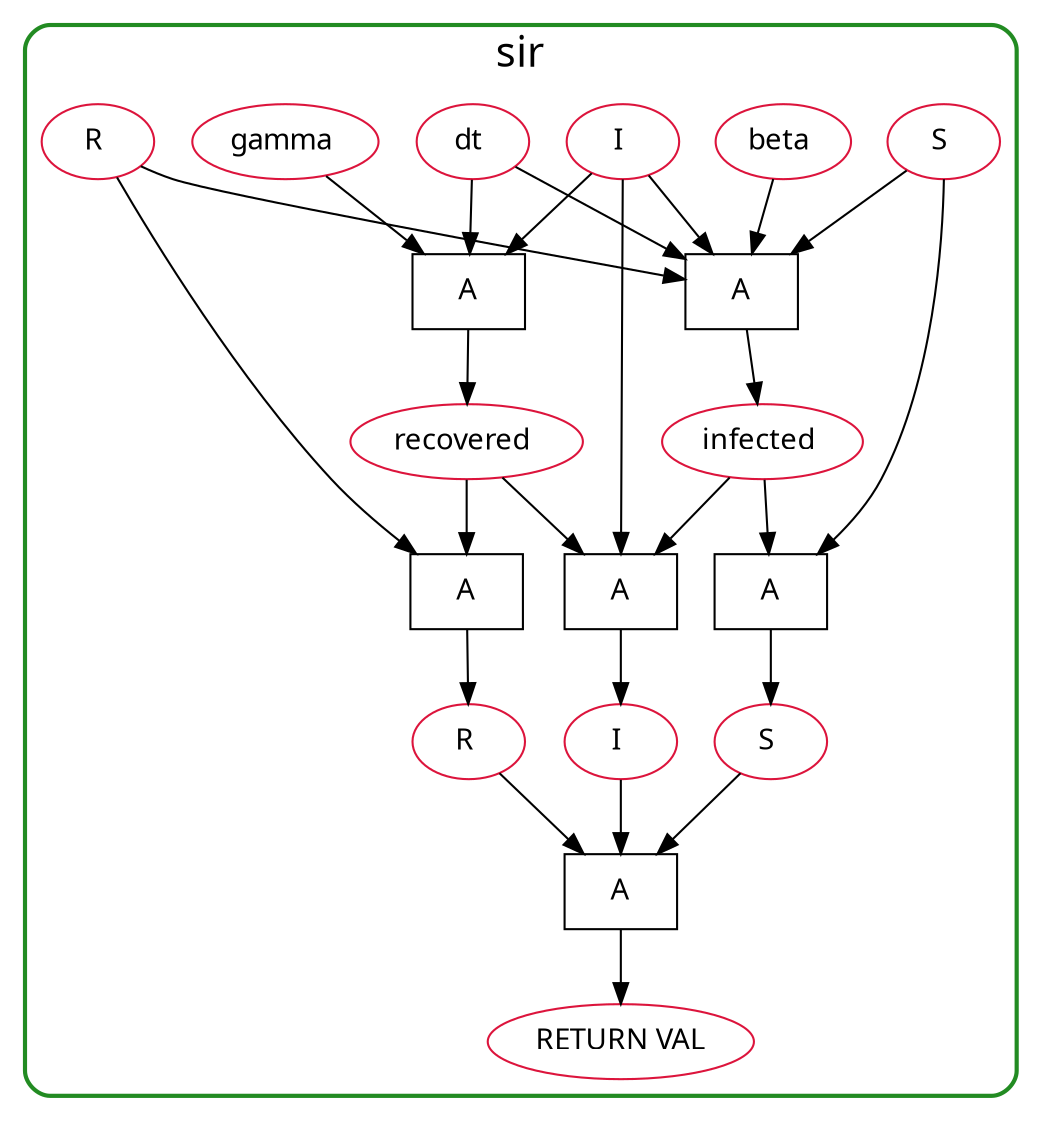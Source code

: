 strict digraph "" {
	graph [dpi=227,
		fontname=Menlo,
		fontsize=20,
		rankdir=TB
	];
	node [fontname=Menlo,
		label="\N"
	];
	subgraph "cluster_Function::Simple_SIR::Simple_SIR::sir::0" {
		graph [color=forestgreen,
			label=sir,
			rankdir=TB,
			style="bold, rounded"
		];
		"Function::Simple_SIR::Simple_SIR.sir::assign.infected::-1"	[label=A,
			padding=10,
			shape=rectangle];
		"Variable::Simple_SIR::Simple_SIR.sir::beta::-1"	[color=crimson,
			fillcolor=white,
			fontcolor=black,
			label="beta ",
			padding=15];
		"Variable::Simple_SIR::Simple_SIR.sir::S::-1"	[color=crimson,
			fillcolor=white,
			fontcolor=black,
			label="S ",
			padding=15];
		"Variable::Simple_SIR::Simple_SIR.sir::I::-1"	[color=crimson,
			fillcolor=white,
			fontcolor=black,
			label="I ",
			padding=15];
		"Variable::Simple_SIR::Simple_SIR.sir::R::-1"	[color=crimson,
			fillcolor=white,
			fontcolor=black,
			label="R ",
			padding=15];
		"Variable::Simple_SIR::Simple_SIR.sir::dt::-1"	[color=crimson,
			fillcolor=white,
			fontcolor=black,
			label="dt ",
			padding=15];
		"Variable::Simple_SIR::Simple_SIR.sir::infected::-1"	[color=crimson,
			fillcolor=white,
			fontcolor=black,
			label="infected ",
			padding=15];
		"Function::Simple_SIR::Simple_SIR.sir::assign.recovered::-1"	[label=A,
			padding=10,
			shape=rectangle];
		"Variable::Simple_SIR::Simple_SIR.sir::gamma::-1"	[color=crimson,
			fillcolor=white,
			fontcolor=black,
			label="gamma ",
			padding=15];
		"Variable::Simple_SIR::Simple_SIR.sir::recovered::-1"	[color=crimson,
			fillcolor=white,
			fontcolor=black,
			label="recovered ",
			padding=15];
		"Function::Simple_SIR::Simple_SIR.sir::assign.S::0"	[label=A,
			padding=10,
			shape=rectangle];
		"Variable::Simple_SIR::Simple_SIR.sir::S::0"	[color=crimson,
			fillcolor=white,
			fontcolor=black,
			label="S ",
			padding=15];
		"Function::Simple_SIR::Simple_SIR.sir::assign.I::0"	[label=A,
			padding=10,
			shape=rectangle];
		"Variable::Simple_SIR::Simple_SIR.sir::I::0"	[color=crimson,
			fillcolor=white,
			fontcolor=black,
			label="I ",
			padding=15];
		"Function::Simple_SIR::Simple_SIR.sir::assign.R::0"	[label=A,
			padding=10,
			shape=rectangle];
		"Variable::Simple_SIR::Simple_SIR.sir::R::0"	[color=crimson,
			fillcolor=white,
			fontcolor=black,
			label="R ",
			padding=15];
		"Function::Simple_SIR::Simple_SIR.sir::assign.RETURN_VAL::-1"	[label=A,
			padding=10,
			shape=rectangle];
		"Variable::Simple_SIR::Simple_SIR.sir::RETURN_VAL::-1"	[color=crimson,
			fillcolor=white,
			fontcolor=black,
			label="RETURN VAL",
			padding=15];
	}
	"Function::Simple_SIR::Simple_SIR.sir::assign.infected::-1" -> "Variable::Simple_SIR::Simple_SIR.sir::infected::-1";
	"Variable::Simple_SIR::Simple_SIR.sir::beta::-1" -> "Function::Simple_SIR::Simple_SIR.sir::assign.infected::-1";
	"Variable::Simple_SIR::Simple_SIR.sir::S::-1" -> "Function::Simple_SIR::Simple_SIR.sir::assign.infected::-1";
	"Variable::Simple_SIR::Simple_SIR.sir::S::-1" -> "Function::Simple_SIR::Simple_SIR.sir::assign.S::0";
	"Variable::Simple_SIR::Simple_SIR.sir::I::-1" -> "Function::Simple_SIR::Simple_SIR.sir::assign.infected::-1";
	"Variable::Simple_SIR::Simple_SIR.sir::I::-1" -> "Function::Simple_SIR::Simple_SIR.sir::assign.recovered::-1";
	"Variable::Simple_SIR::Simple_SIR.sir::I::-1" -> "Function::Simple_SIR::Simple_SIR.sir::assign.I::0";
	"Variable::Simple_SIR::Simple_SIR.sir::R::-1" -> "Function::Simple_SIR::Simple_SIR.sir::assign.infected::-1";
	"Variable::Simple_SIR::Simple_SIR.sir::R::-1" -> "Function::Simple_SIR::Simple_SIR.sir::assign.R::0";
	"Variable::Simple_SIR::Simple_SIR.sir::dt::-1" -> "Function::Simple_SIR::Simple_SIR.sir::assign.infected::-1";
	"Variable::Simple_SIR::Simple_SIR.sir::dt::-1" -> "Function::Simple_SIR::Simple_SIR.sir::assign.recovered::-1";
	"Variable::Simple_SIR::Simple_SIR.sir::infected::-1" -> "Function::Simple_SIR::Simple_SIR.sir::assign.S::0";
	"Variable::Simple_SIR::Simple_SIR.sir::infected::-1" -> "Function::Simple_SIR::Simple_SIR.sir::assign.I::0";
	"Function::Simple_SIR::Simple_SIR.sir::assign.recovered::-1" -> "Variable::Simple_SIR::Simple_SIR.sir::recovered::-1";
	"Variable::Simple_SIR::Simple_SIR.sir::gamma::-1" -> "Function::Simple_SIR::Simple_SIR.sir::assign.recovered::-1";
	"Variable::Simple_SIR::Simple_SIR.sir::recovered::-1" -> "Function::Simple_SIR::Simple_SIR.sir::assign.I::0";
	"Variable::Simple_SIR::Simple_SIR.sir::recovered::-1" -> "Function::Simple_SIR::Simple_SIR.sir::assign.R::0";
	"Function::Simple_SIR::Simple_SIR.sir::assign.S::0" -> "Variable::Simple_SIR::Simple_SIR.sir::S::0";
	"Variable::Simple_SIR::Simple_SIR.sir::S::0" -> "Function::Simple_SIR::Simple_SIR.sir::assign.RETURN_VAL::-1";
	"Function::Simple_SIR::Simple_SIR.sir::assign.I::0" -> "Variable::Simple_SIR::Simple_SIR.sir::I::0";
	"Variable::Simple_SIR::Simple_SIR.sir::I::0" -> "Function::Simple_SIR::Simple_SIR.sir::assign.RETURN_VAL::-1";
	"Function::Simple_SIR::Simple_SIR.sir::assign.R::0" -> "Variable::Simple_SIR::Simple_SIR.sir::R::0";
	"Variable::Simple_SIR::Simple_SIR.sir::R::0" -> "Function::Simple_SIR::Simple_SIR.sir::assign.RETURN_VAL::-1";
	"Function::Simple_SIR::Simple_SIR.sir::assign.RETURN_VAL::-1" -> "Variable::Simple_SIR::Simple_SIR.sir::RETURN_VAL::-1";
}
